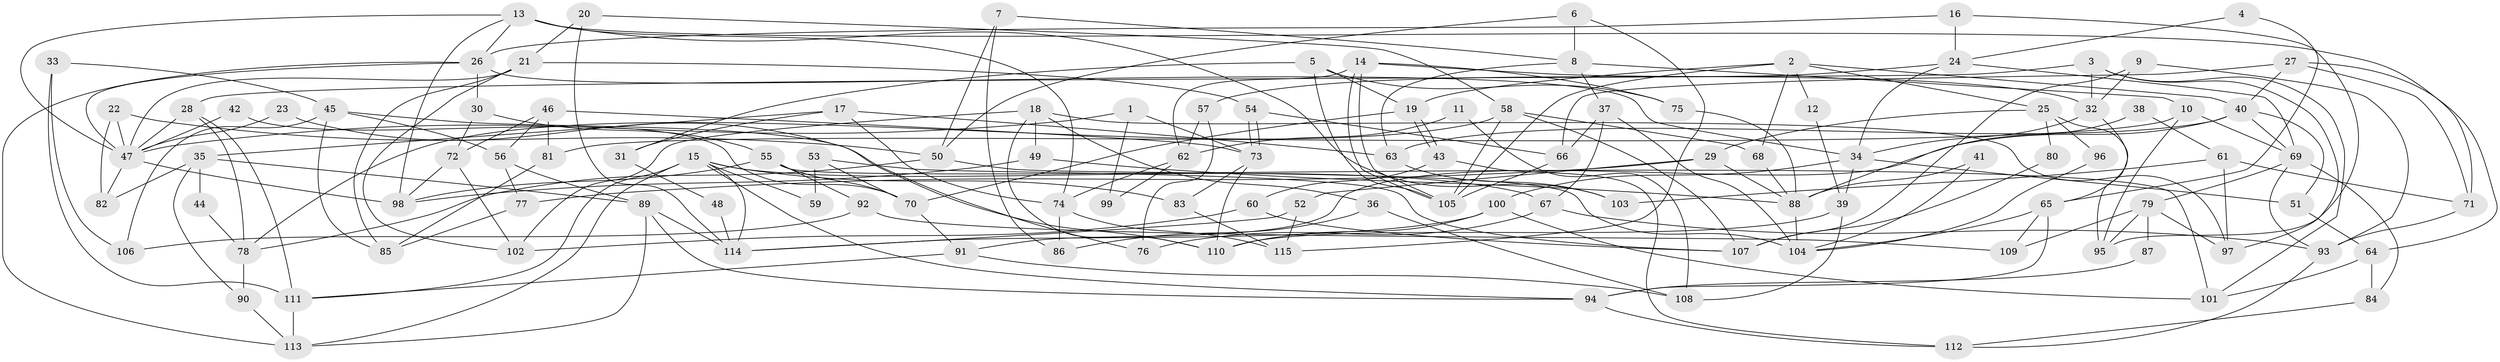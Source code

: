 // Generated by graph-tools (version 1.1) at 2025/02/03/09/25 03:02:03]
// undirected, 115 vertices, 230 edges
graph export_dot {
graph [start="1"]
  node [color=gray90,style=filled];
  1;
  2;
  3;
  4;
  5;
  6;
  7;
  8;
  9;
  10;
  11;
  12;
  13;
  14;
  15;
  16;
  17;
  18;
  19;
  20;
  21;
  22;
  23;
  24;
  25;
  26;
  27;
  28;
  29;
  30;
  31;
  32;
  33;
  34;
  35;
  36;
  37;
  38;
  39;
  40;
  41;
  42;
  43;
  44;
  45;
  46;
  47;
  48;
  49;
  50;
  51;
  52;
  53;
  54;
  55;
  56;
  57;
  58;
  59;
  60;
  61;
  62;
  63;
  64;
  65;
  66;
  67;
  68;
  69;
  70;
  71;
  72;
  73;
  74;
  75;
  76;
  77;
  78;
  79;
  80;
  81;
  82;
  83;
  84;
  85;
  86;
  87;
  88;
  89;
  90;
  91;
  92;
  93;
  94;
  95;
  96;
  97;
  98;
  99;
  100;
  101;
  102;
  103;
  104;
  105;
  106;
  107;
  108;
  109;
  110;
  111;
  112;
  113;
  114;
  115;
  1 -- 73;
  1 -- 47;
  1 -- 99;
  2 -- 68;
  2 -- 40;
  2 -- 12;
  2 -- 19;
  2 -- 25;
  2 -- 105;
  3 -- 32;
  3 -- 101;
  3 -- 28;
  3 -- 97;
  4 -- 65;
  4 -- 24;
  5 -- 19;
  5 -- 105;
  5 -- 31;
  5 -- 75;
  6 -- 8;
  6 -- 50;
  6 -- 115;
  7 -- 8;
  7 -- 50;
  7 -- 86;
  8 -- 63;
  8 -- 10;
  8 -- 37;
  9 -- 107;
  9 -- 32;
  9 -- 93;
  10 -- 69;
  10 -- 81;
  10 -- 95;
  11 -- 108;
  11 -- 62;
  12 -- 39;
  13 -- 47;
  13 -- 98;
  13 -- 26;
  13 -- 71;
  13 -- 74;
  13 -- 103;
  14 -- 105;
  14 -- 105;
  14 -- 32;
  14 -- 62;
  14 -- 75;
  15 -- 114;
  15 -- 113;
  15 -- 59;
  15 -- 67;
  15 -- 83;
  15 -- 94;
  15 -- 111;
  16 -- 95;
  16 -- 26;
  16 -- 24;
  17 -- 35;
  17 -- 74;
  17 -- 31;
  17 -- 63;
  18 -- 49;
  18 -- 110;
  18 -- 36;
  18 -- 97;
  18 -- 102;
  19 -- 43;
  19 -- 43;
  19 -- 70;
  20 -- 21;
  20 -- 58;
  20 -- 114;
  21 -- 102;
  21 -- 54;
  21 -- 47;
  21 -- 85;
  22 -- 47;
  22 -- 82;
  22 -- 50;
  23 -- 110;
  23 -- 47;
  24 -- 34;
  24 -- 57;
  24 -- 69;
  25 -- 95;
  25 -- 29;
  25 -- 80;
  25 -- 96;
  26 -- 47;
  26 -- 30;
  26 -- 34;
  26 -- 113;
  27 -- 71;
  27 -- 66;
  27 -- 40;
  27 -- 64;
  28 -- 111;
  28 -- 47;
  28 -- 78;
  29 -- 88;
  29 -- 52;
  29 -- 77;
  30 -- 72;
  30 -- 55;
  31 -- 48;
  32 -- 65;
  32 -- 34;
  33 -- 45;
  33 -- 111;
  33 -- 106;
  34 -- 51;
  34 -- 39;
  34 -- 100;
  35 -- 90;
  35 -- 89;
  35 -- 44;
  35 -- 82;
  36 -- 108;
  36 -- 86;
  37 -- 67;
  37 -- 66;
  37 -- 104;
  38 -- 88;
  38 -- 61;
  39 -- 110;
  39 -- 108;
  40 -- 63;
  40 -- 51;
  40 -- 69;
  40 -- 91;
  41 -- 104;
  41 -- 88;
  42 -- 70;
  42 -- 47;
  43 -- 112;
  43 -- 60;
  44 -- 78;
  45 -- 76;
  45 -- 56;
  45 -- 85;
  45 -- 106;
  46 -- 56;
  46 -- 73;
  46 -- 72;
  46 -- 81;
  47 -- 82;
  47 -- 98;
  48 -- 114;
  49 -- 98;
  49 -- 88;
  50 -- 104;
  50 -- 78;
  51 -- 64;
  52 -- 115;
  52 -- 114;
  53 -- 107;
  53 -- 70;
  53 -- 59;
  54 -- 73;
  54 -- 73;
  54 -- 66;
  55 -- 70;
  55 -- 92;
  55 -- 98;
  55 -- 101;
  56 -- 89;
  56 -- 77;
  57 -- 62;
  57 -- 76;
  58 -- 78;
  58 -- 105;
  58 -- 68;
  58 -- 107;
  60 -- 102;
  60 -- 107;
  61 -- 71;
  61 -- 97;
  61 -- 103;
  62 -- 74;
  62 -- 99;
  63 -- 103;
  64 -- 101;
  64 -- 84;
  65 -- 94;
  65 -- 109;
  65 -- 104;
  66 -- 105;
  67 -- 93;
  67 -- 76;
  68 -- 88;
  69 -- 79;
  69 -- 84;
  69 -- 93;
  70 -- 91;
  71 -- 93;
  72 -- 98;
  72 -- 102;
  73 -- 83;
  73 -- 110;
  74 -- 86;
  74 -- 115;
  75 -- 88;
  77 -- 85;
  78 -- 90;
  79 -- 97;
  79 -- 87;
  79 -- 95;
  79 -- 109;
  80 -- 107;
  81 -- 85;
  83 -- 115;
  84 -- 112;
  87 -- 94;
  88 -- 104;
  89 -- 94;
  89 -- 114;
  89 -- 113;
  90 -- 113;
  91 -- 111;
  91 -- 108;
  92 -- 106;
  92 -- 109;
  93 -- 112;
  94 -- 112;
  96 -- 104;
  100 -- 114;
  100 -- 101;
  100 -- 110;
  111 -- 113;
}
